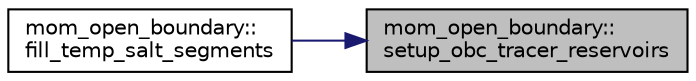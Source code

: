 digraph "mom_open_boundary::setup_obc_tracer_reservoirs"
{
 // INTERACTIVE_SVG=YES
 // LATEX_PDF_SIZE
  edge [fontname="Helvetica",fontsize="10",labelfontname="Helvetica",labelfontsize="10"];
  node [fontname="Helvetica",fontsize="10",shape=record];
  rankdir="RL";
  Node1 [label="mom_open_boundary::\lsetup_obc_tracer_reservoirs",height=0.2,width=0.4,color="black", fillcolor="grey75", style="filled", fontcolor="black",tooltip="Make sure the OBC tracer reservoirs are initialized."];
  Node1 -> Node2 [dir="back",color="midnightblue",fontsize="10",style="solid",fontname="Helvetica"];
  Node2 [label="mom_open_boundary::\lfill_temp_salt_segments",height=0.2,width=0.4,color="black", fillcolor="white", style="filled",URL="$namespacemom__open__boundary.html#a70d8b2b93599effe185abbc5a586b35c",tooltip=" "];
}
